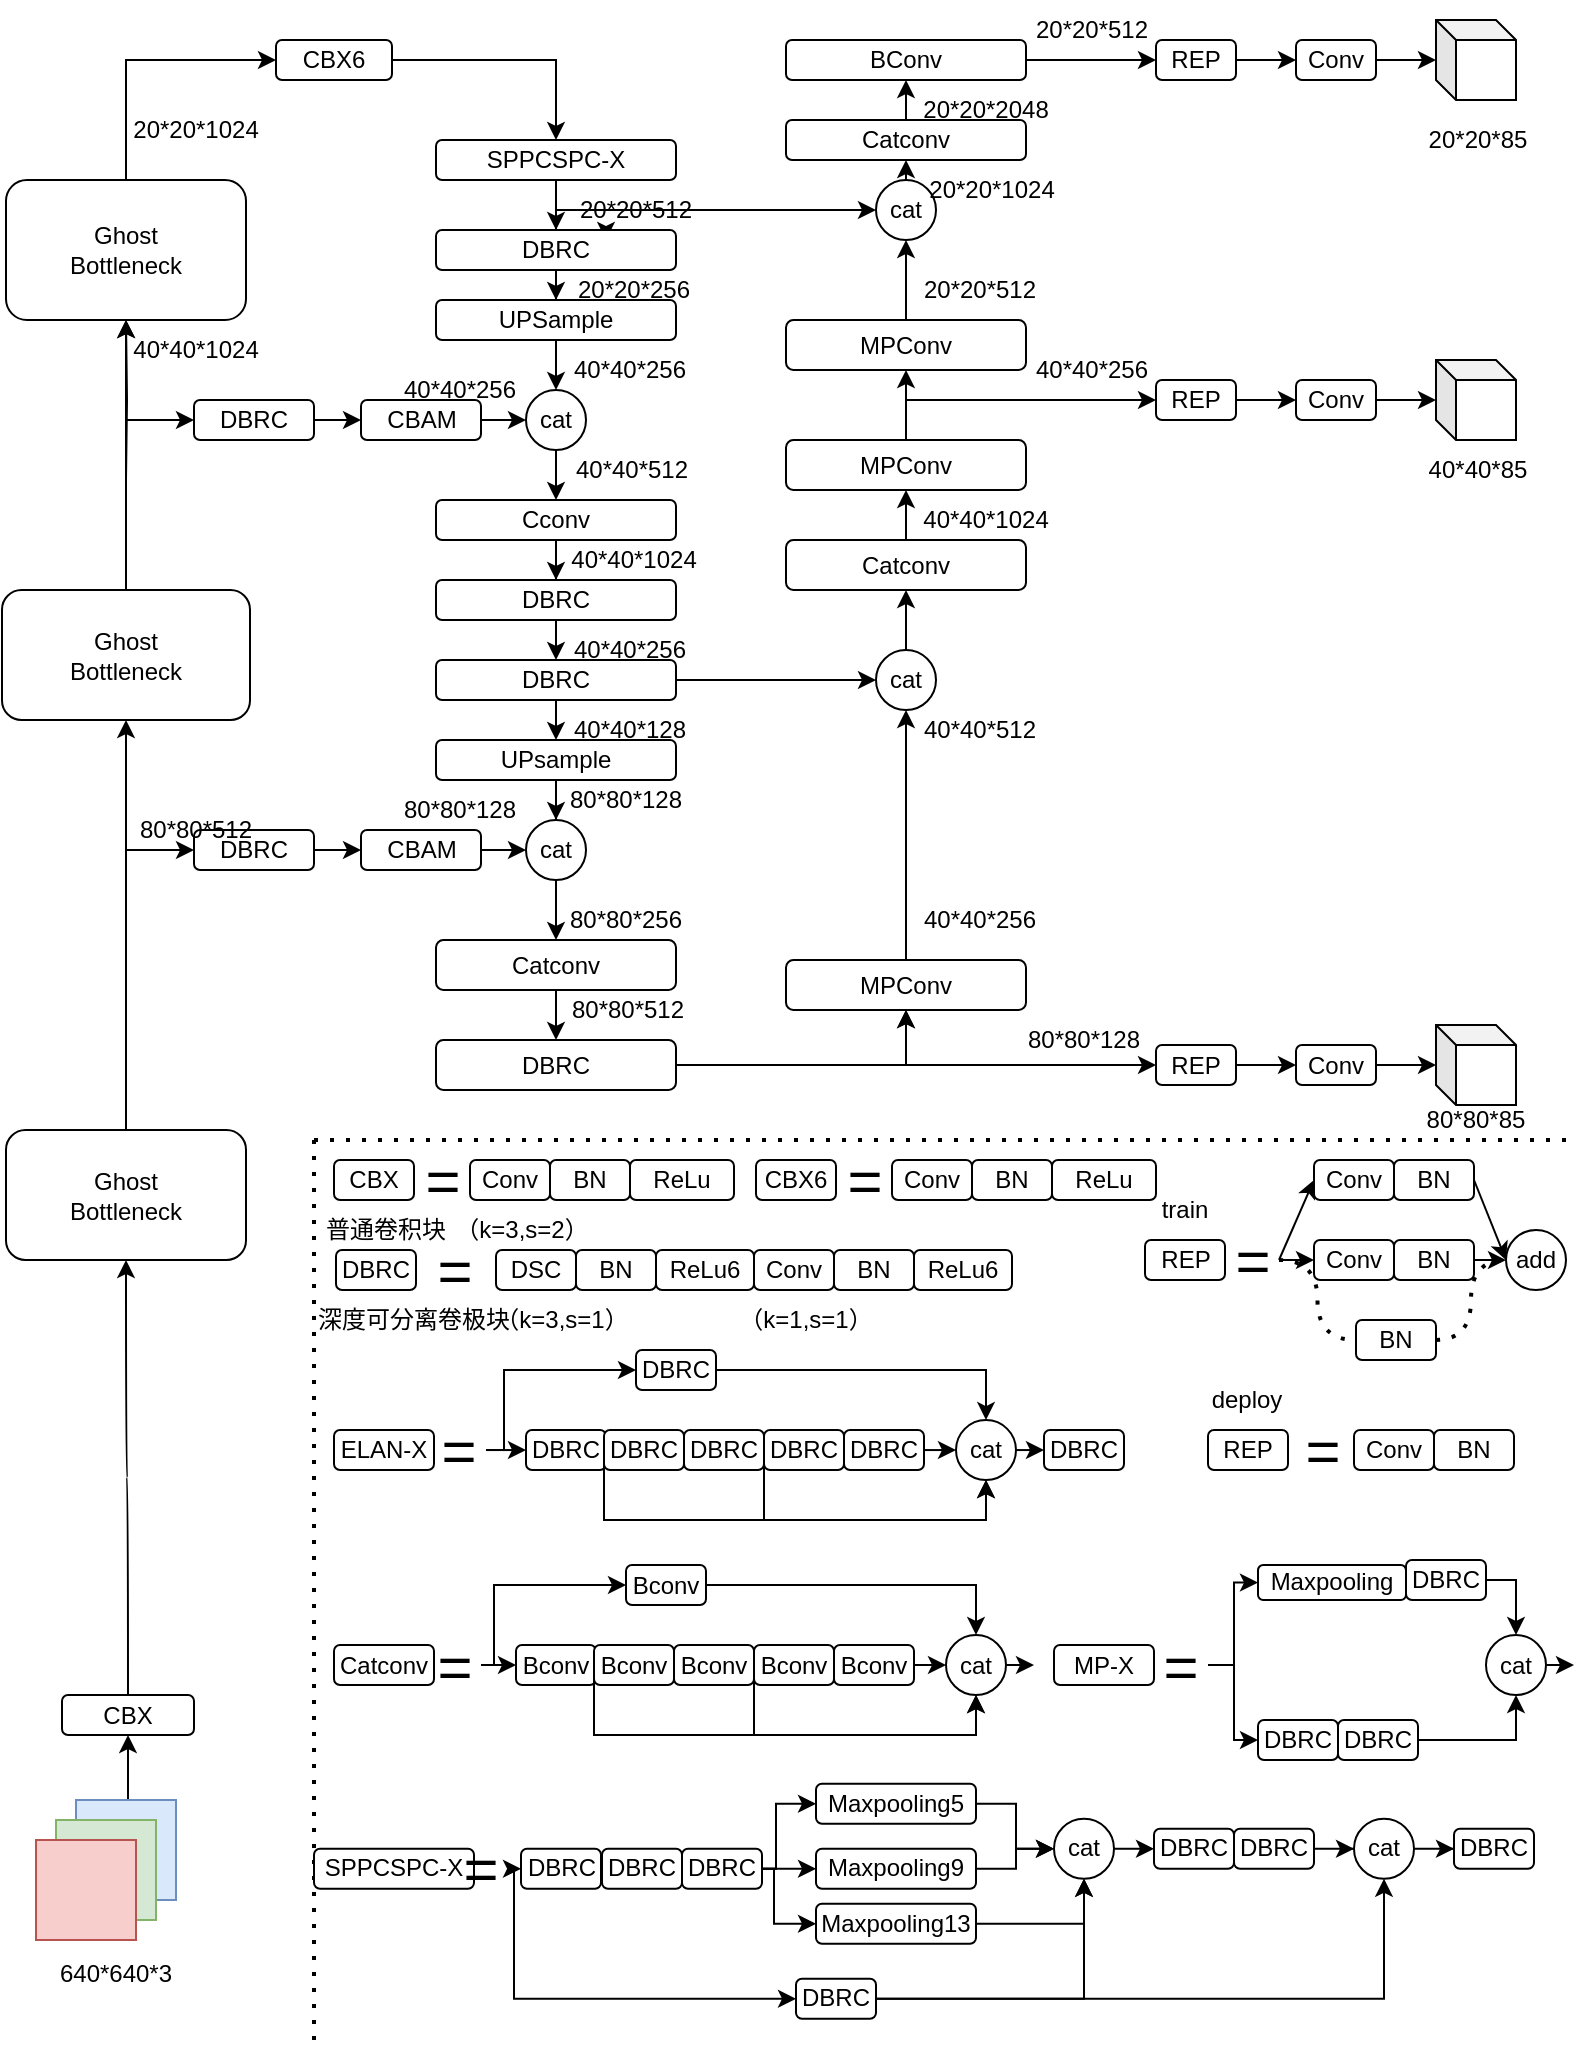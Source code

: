 <mxfile version="20.8.20" type="github">
  <diagram id="i7gGXflLBzXJQ1Onad0F" name="第 1 页">
    <mxGraphModel dx="830" dy="741" grid="1" gridSize="10" guides="1" tooltips="1" connect="1" arrows="1" fold="1" page="1" pageScale="1" pageWidth="827" pageHeight="1169" math="0" shadow="0">
      <root>
        <mxCell id="0" />
        <mxCell id="1" parent="0" />
        <mxCell id="ZpE_0dQszhmX_w_1Brj1-38" style="edgeStyle=orthogonalEdgeStyle;rounded=0;orthogonalLoop=1;jettySize=auto;html=1;exitX=0.5;exitY=0;exitDx=0;exitDy=0;entryX=0.5;entryY=1;entryDx=0;entryDy=0;" parent="1" source="6hGsSX0xc1QD5v10wT_n-3" target="ZpE_0dQszhmX_w_1Brj1-36" edge="1">
          <mxGeometry relative="1" as="geometry" />
        </mxCell>
        <mxCell id="6hGsSX0xc1QD5v10wT_n-3" value="" style="whiteSpace=wrap;html=1;aspect=fixed;fillColor=#dae8fc;strokeColor=#6c8ebf;" parent="1" vertex="1">
          <mxGeometry x="71" y="1040" width="50" height="50" as="geometry" />
        </mxCell>
        <mxCell id="6hGsSX0xc1QD5v10wT_n-2" value="" style="whiteSpace=wrap;html=1;aspect=fixed;fillColor=#d5e8d4;strokeColor=#82b366;" parent="1" vertex="1">
          <mxGeometry x="61" y="1050" width="50" height="50" as="geometry" />
        </mxCell>
        <mxCell id="6hGsSX0xc1QD5v10wT_n-1" value="" style="whiteSpace=wrap;html=1;aspect=fixed;fillColor=#f8cecc;strokeColor=#b85450;" parent="1" vertex="1">
          <mxGeometry x="51" y="1060" width="50" height="50" as="geometry" />
        </mxCell>
        <mxCell id="96Z2TRk2g2hctk14bLeR-339" style="edgeStyle=orthogonalEdgeStyle;curved=1;rounded=0;orthogonalLoop=1;jettySize=auto;html=1;exitX=0.5;exitY=0;exitDx=0;exitDy=0;entryX=0.5;entryY=1;entryDx=0;entryDy=0;fontSize=12;" parent="1" source="ZpE_0dQszhmX_w_1Brj1-36" target="96Z2TRk2g2hctk14bLeR-19" edge="1">
          <mxGeometry relative="1" as="geometry">
            <mxPoint x="96" y="650" as="targetPoint" />
            <mxPoint x="96" y="780" as="sourcePoint" />
          </mxGeometry>
        </mxCell>
        <mxCell id="96Z2TRk2g2hctk14bLeR-45" style="edgeStyle=orthogonalEdgeStyle;rounded=0;orthogonalLoop=1;jettySize=auto;html=1;exitX=0.5;exitY=0;exitDx=0;exitDy=0;entryX=0;entryY=0.5;entryDx=0;entryDy=0;" parent="1" source="96Z2TRk2g2hctk14bLeR-19" target="96Z2TRk2g2hctk14bLeR-43" edge="1">
          <mxGeometry relative="1" as="geometry" />
        </mxCell>
        <mxCell id="96Z2TRk2g2hctk14bLeR-284" value="" style="edgeStyle=orthogonalEdgeStyle;rounded=0;orthogonalLoop=1;jettySize=auto;html=1;fontSize=30;" parent="1" source="96Z2TRk2g2hctk14bLeR-19" target="96Z2TRk2g2hctk14bLeR-281" edge="1">
          <mxGeometry relative="1" as="geometry" />
        </mxCell>
        <mxCell id="96Z2TRk2g2hctk14bLeR-19" value="Ghost&lt;br&gt;Bottleneck" style="rounded=1;whiteSpace=wrap;html=1;" parent="1" vertex="1">
          <mxGeometry x="36" y="705" width="120" height="65" as="geometry" />
        </mxCell>
        <mxCell id="96Z2TRk2g2hctk14bLeR-41" style="edgeStyle=orthogonalEdgeStyle;rounded=0;orthogonalLoop=1;jettySize=auto;html=1;exitX=0.5;exitY=0;exitDx=0;exitDy=0;entryX=0.5;entryY=1;entryDx=0;entryDy=0;" parent="1" target="96Z2TRk2g2hctk14bLeR-25" edge="1">
          <mxGeometry relative="1" as="geometry">
            <mxPoint x="96" y="380" as="sourcePoint" />
            <mxPoint x="96" y="310" as="targetPoint" />
          </mxGeometry>
        </mxCell>
        <mxCell id="yiQyjP8bZqJZ7vJzNGYD-8" style="edgeStyle=orthogonalEdgeStyle;rounded=0;orthogonalLoop=1;jettySize=auto;html=1;exitX=0.5;exitY=0;exitDx=0;exitDy=0;entryX=0;entryY=0.5;entryDx=0;entryDy=0;" edge="1" parent="1" source="96Z2TRk2g2hctk14bLeR-25" target="yiQyjP8bZqJZ7vJzNGYD-7">
          <mxGeometry relative="1" as="geometry" />
        </mxCell>
        <mxCell id="96Z2TRk2g2hctk14bLeR-25" value="Ghost&lt;br&gt;Bottleneck" style="rounded=1;whiteSpace=wrap;html=1;" parent="1" vertex="1">
          <mxGeometry x="36" y="230" width="120" height="70" as="geometry" />
        </mxCell>
        <mxCell id="96Z2TRk2g2hctk14bLeR-31" style="edgeStyle=orthogonalEdgeStyle;rounded=0;orthogonalLoop=1;jettySize=auto;html=1;exitX=0.5;exitY=1;exitDx=0;exitDy=0;" parent="1" source="96Z2TRk2g2hctk14bLeR-28" target="96Z2TRk2g2hctk14bLeR-30" edge="1">
          <mxGeometry relative="1" as="geometry" />
        </mxCell>
        <mxCell id="96Z2TRk2g2hctk14bLeR-73" style="edgeStyle=orthogonalEdgeStyle;rounded=0;orthogonalLoop=1;jettySize=auto;html=1;exitX=0.5;exitY=1;exitDx=0;exitDy=0;entryX=0;entryY=0.5;entryDx=0;entryDy=0;startArrow=none;" parent="1" source="96Z2TRk2g2hctk14bLeR-349" target="96Z2TRk2g2hctk14bLeR-71" edge="1">
          <mxGeometry relative="1" as="geometry">
            <Array as="points">
              <mxPoint x="311" y="245" />
            </Array>
          </mxGeometry>
        </mxCell>
        <mxCell id="96Z2TRk2g2hctk14bLeR-28" value="SPPCSPC-X" style="rounded=1;whiteSpace=wrap;html=1;" parent="1" vertex="1">
          <mxGeometry x="251" y="210" width="120" height="20" as="geometry" />
        </mxCell>
        <mxCell id="96Z2TRk2g2hctk14bLeR-33" style="edgeStyle=orthogonalEdgeStyle;rounded=0;orthogonalLoop=1;jettySize=auto;html=1;exitX=0.5;exitY=1;exitDx=0;exitDy=0;" parent="1" source="96Z2TRk2g2hctk14bLeR-30" target="96Z2TRk2g2hctk14bLeR-32" edge="1">
          <mxGeometry relative="1" as="geometry" />
        </mxCell>
        <mxCell id="96Z2TRk2g2hctk14bLeR-359" style="edgeStyle=orthogonalEdgeStyle;curved=1;rounded=0;orthogonalLoop=1;jettySize=auto;html=1;exitX=0.75;exitY=0;exitDx=0;exitDy=0;entryX=0.25;entryY=1;entryDx=0;entryDy=0;fontSize=12;" parent="1" source="96Z2TRk2g2hctk14bLeR-30" target="96Z2TRk2g2hctk14bLeR-349" edge="1">
          <mxGeometry relative="1" as="geometry" />
        </mxCell>
        <mxCell id="96Z2TRk2g2hctk14bLeR-30" value="DBRC" style="rounded=1;whiteSpace=wrap;html=1;" parent="1" vertex="1">
          <mxGeometry x="251" y="255" width="120" height="20" as="geometry" />
        </mxCell>
        <mxCell id="96Z2TRk2g2hctk14bLeR-38" value="" style="edgeStyle=orthogonalEdgeStyle;rounded=0;orthogonalLoop=1;jettySize=auto;html=1;" parent="1" source="96Z2TRk2g2hctk14bLeR-32" target="96Z2TRk2g2hctk14bLeR-37" edge="1">
          <mxGeometry relative="1" as="geometry" />
        </mxCell>
        <mxCell id="96Z2TRk2g2hctk14bLeR-32" value="UPSample" style="rounded=1;whiteSpace=wrap;html=1;" parent="1" vertex="1">
          <mxGeometry x="251" y="290" width="120" height="20" as="geometry" />
        </mxCell>
        <mxCell id="96Z2TRk2g2hctk14bLeR-50" value="" style="edgeStyle=orthogonalEdgeStyle;rounded=0;orthogonalLoop=1;jettySize=auto;html=1;" parent="1" source="96Z2TRk2g2hctk14bLeR-37" target="96Z2TRk2g2hctk14bLeR-49" edge="1">
          <mxGeometry relative="1" as="geometry" />
        </mxCell>
        <mxCell id="96Z2TRk2g2hctk14bLeR-37" value="cat" style="ellipse;whiteSpace=wrap;html=1;rounded=1;" parent="1" vertex="1">
          <mxGeometry x="296" y="335" width="30" height="30" as="geometry" />
        </mxCell>
        <mxCell id="ZpE_0dQszhmX_w_1Brj1-11" style="edgeStyle=orthogonalEdgeStyle;rounded=0;orthogonalLoop=1;jettySize=auto;html=1;exitX=1;exitY=0.5;exitDx=0;exitDy=0;entryX=0;entryY=0.5;entryDx=0;entryDy=0;" parent="1" source="96Z2TRk2g2hctk14bLeR-40" target="ZpE_0dQszhmX_w_1Brj1-10" edge="1">
          <mxGeometry relative="1" as="geometry" />
        </mxCell>
        <mxCell id="96Z2TRk2g2hctk14bLeR-40" value="DBRC" style="rounded=1;whiteSpace=wrap;html=1;" parent="1" vertex="1">
          <mxGeometry x="130" y="340" width="60" height="20" as="geometry" />
        </mxCell>
        <mxCell id="ZpE_0dQszhmX_w_1Brj1-15" style="edgeStyle=orthogonalEdgeStyle;rounded=0;orthogonalLoop=1;jettySize=auto;html=1;exitX=1;exitY=0.5;exitDx=0;exitDy=0;entryX=0;entryY=0.5;entryDx=0;entryDy=0;" parent="1" source="96Z2TRk2g2hctk14bLeR-43" target="ZpE_0dQszhmX_w_1Brj1-14" edge="1">
          <mxGeometry relative="1" as="geometry" />
        </mxCell>
        <mxCell id="96Z2TRk2g2hctk14bLeR-43" value="DBRC" style="rounded=1;whiteSpace=wrap;html=1;" parent="1" vertex="1">
          <mxGeometry x="130" y="555" width="60" height="20" as="geometry" />
        </mxCell>
        <mxCell id="96Z2TRk2g2hctk14bLeR-67" value="" style="edgeStyle=orthogonalEdgeStyle;rounded=0;orthogonalLoop=1;jettySize=auto;html=1;" parent="1" source="96Z2TRk2g2hctk14bLeR-48" target="96Z2TRk2g2hctk14bLeR-66" edge="1">
          <mxGeometry relative="1" as="geometry" />
        </mxCell>
        <mxCell id="96Z2TRk2g2hctk14bLeR-48" value="cat" style="ellipse;whiteSpace=wrap;html=1;rounded=1;" parent="1" vertex="1">
          <mxGeometry x="296" y="550" width="30" height="30" as="geometry" />
        </mxCell>
        <mxCell id="96Z2TRk2g2hctk14bLeR-53" value="" style="edgeStyle=orthogonalEdgeStyle;rounded=0;orthogonalLoop=1;jettySize=auto;html=1;entryX=0.5;entryY=0;entryDx=0;entryDy=0;" parent="1" source="96Z2TRk2g2hctk14bLeR-49" target="96Z2TRk2g2hctk14bLeR-55" edge="1">
          <mxGeometry relative="1" as="geometry">
            <mxPoint x="311" y="430" as="targetPoint" />
          </mxGeometry>
        </mxCell>
        <mxCell id="96Z2TRk2g2hctk14bLeR-49" value="Cconv" style="rounded=1;whiteSpace=wrap;html=1;" parent="1" vertex="1">
          <mxGeometry x="251" y="390" width="120" height="20" as="geometry" />
        </mxCell>
        <mxCell id="96Z2TRk2g2hctk14bLeR-61" style="edgeStyle=orthogonalEdgeStyle;rounded=0;orthogonalLoop=1;jettySize=auto;html=1;exitX=0.5;exitY=1;exitDx=0;exitDy=0;entryX=0.5;entryY=0;entryDx=0;entryDy=0;" parent="1" source="96Z2TRk2g2hctk14bLeR-54" target="96Z2TRk2g2hctk14bLeR-60" edge="1">
          <mxGeometry relative="1" as="geometry" />
        </mxCell>
        <mxCell id="96Z2TRk2g2hctk14bLeR-91" value="" style="edgeStyle=orthogonalEdgeStyle;rounded=0;orthogonalLoop=1;jettySize=auto;html=1;" parent="1" source="96Z2TRk2g2hctk14bLeR-54" target="96Z2TRk2g2hctk14bLeR-89" edge="1">
          <mxGeometry relative="1" as="geometry" />
        </mxCell>
        <mxCell id="96Z2TRk2g2hctk14bLeR-54" value="DBRC" style="rounded=1;whiteSpace=wrap;html=1;" parent="1" vertex="1">
          <mxGeometry x="251" y="470" width="120" height="20" as="geometry" />
        </mxCell>
        <mxCell id="96Z2TRk2g2hctk14bLeR-56" style="edgeStyle=orthogonalEdgeStyle;rounded=0;orthogonalLoop=1;jettySize=auto;html=1;exitX=0.5;exitY=1;exitDx=0;exitDy=0;entryX=0.5;entryY=0;entryDx=0;entryDy=0;" parent="1" source="96Z2TRk2g2hctk14bLeR-55" target="96Z2TRk2g2hctk14bLeR-54" edge="1">
          <mxGeometry relative="1" as="geometry" />
        </mxCell>
        <mxCell id="96Z2TRk2g2hctk14bLeR-55" value="DBRC" style="rounded=1;whiteSpace=wrap;html=1;" parent="1" vertex="1">
          <mxGeometry x="251" y="430" width="120" height="20" as="geometry" />
        </mxCell>
        <mxCell id="96Z2TRk2g2hctk14bLeR-64" value="" style="edgeStyle=orthogonalEdgeStyle;rounded=0;orthogonalLoop=1;jettySize=auto;html=1;" parent="1" source="96Z2TRk2g2hctk14bLeR-60" target="96Z2TRk2g2hctk14bLeR-48" edge="1">
          <mxGeometry relative="1" as="geometry" />
        </mxCell>
        <mxCell id="96Z2TRk2g2hctk14bLeR-60" value="UPsample" style="rounded=1;whiteSpace=wrap;html=1;" parent="1" vertex="1">
          <mxGeometry x="251" y="510" width="120" height="20" as="geometry" />
        </mxCell>
        <mxCell id="96Z2TRk2g2hctk14bLeR-69" value="" style="edgeStyle=orthogonalEdgeStyle;rounded=0;orthogonalLoop=1;jettySize=auto;html=1;" parent="1" source="96Z2TRk2g2hctk14bLeR-66" target="96Z2TRk2g2hctk14bLeR-68" edge="1">
          <mxGeometry relative="1" as="geometry" />
        </mxCell>
        <mxCell id="96Z2TRk2g2hctk14bLeR-66" value="Catconv" style="whiteSpace=wrap;html=1;rounded=1;" parent="1" vertex="1">
          <mxGeometry x="251" y="610" width="120" height="25" as="geometry" />
        </mxCell>
        <mxCell id="96Z2TRk2g2hctk14bLeR-93" style="edgeStyle=orthogonalEdgeStyle;rounded=0;orthogonalLoop=1;jettySize=auto;html=1;exitX=1;exitY=0.5;exitDx=0;exitDy=0;entryX=0.5;entryY=1;entryDx=0;entryDy=0;" parent="1" source="96Z2TRk2g2hctk14bLeR-68" target="96Z2TRk2g2hctk14bLeR-83" edge="1">
          <mxGeometry relative="1" as="geometry" />
        </mxCell>
        <mxCell id="96Z2TRk2g2hctk14bLeR-102" value="" style="edgeStyle=orthogonalEdgeStyle;rounded=0;orthogonalLoop=1;jettySize=auto;html=1;" parent="1" source="96Z2TRk2g2hctk14bLeR-68" target="96Z2TRk2g2hctk14bLeR-83" edge="1">
          <mxGeometry relative="1" as="geometry" />
        </mxCell>
        <mxCell id="96Z2TRk2g2hctk14bLeR-105" style="edgeStyle=orthogonalEdgeStyle;rounded=0;orthogonalLoop=1;jettySize=auto;html=1;exitX=1;exitY=0.5;exitDx=0;exitDy=0;entryX=0;entryY=0.5;entryDx=0;entryDy=0;" parent="1" source="96Z2TRk2g2hctk14bLeR-68" target="96Z2TRk2g2hctk14bLeR-101" edge="1">
          <mxGeometry relative="1" as="geometry" />
        </mxCell>
        <mxCell id="96Z2TRk2g2hctk14bLeR-68" value="DBRC" style="whiteSpace=wrap;html=1;rounded=1;" parent="1" vertex="1">
          <mxGeometry x="251" y="660" width="120" height="25" as="geometry" />
        </mxCell>
        <mxCell id="96Z2TRk2g2hctk14bLeR-96" style="edgeStyle=orthogonalEdgeStyle;rounded=0;orthogonalLoop=1;jettySize=auto;html=1;exitX=0.5;exitY=0;exitDx=0;exitDy=0;entryX=0.5;entryY=1;entryDx=0;entryDy=0;" parent="1" source="96Z2TRk2g2hctk14bLeR-71" target="96Z2TRk2g2hctk14bLeR-94" edge="1">
          <mxGeometry relative="1" as="geometry" />
        </mxCell>
        <mxCell id="96Z2TRk2g2hctk14bLeR-71" value="cat" style="ellipse;whiteSpace=wrap;html=1;rounded=1;" parent="1" vertex="1">
          <mxGeometry x="471" y="230" width="30" height="30" as="geometry" />
        </mxCell>
        <mxCell id="96Z2TRk2g2hctk14bLeR-78" value="" style="edgeStyle=orthogonalEdgeStyle;rounded=0;orthogonalLoop=1;jettySize=auto;html=1;" parent="1" source="96Z2TRk2g2hctk14bLeR-76" target="96Z2TRk2g2hctk14bLeR-71" edge="1">
          <mxGeometry relative="1" as="geometry" />
        </mxCell>
        <mxCell id="96Z2TRk2g2hctk14bLeR-76" value="MPConv" style="whiteSpace=wrap;html=1;rounded=1;" parent="1" vertex="1">
          <mxGeometry x="426" y="300" width="120" height="25" as="geometry" />
        </mxCell>
        <mxCell id="96Z2TRk2g2hctk14bLeR-84" value="" style="edgeStyle=orthogonalEdgeStyle;rounded=0;orthogonalLoop=1;jettySize=auto;html=1;" parent="1" source="96Z2TRk2g2hctk14bLeR-81" target="96Z2TRk2g2hctk14bLeR-76" edge="1">
          <mxGeometry relative="1" as="geometry" />
        </mxCell>
        <mxCell id="96Z2TRk2g2hctk14bLeR-106" style="edgeStyle=orthogonalEdgeStyle;rounded=0;orthogonalLoop=1;jettySize=auto;html=1;exitX=0.5;exitY=0;exitDx=0;exitDy=0;entryX=0;entryY=0.5;entryDx=0;entryDy=0;" parent="1" source="96Z2TRk2g2hctk14bLeR-81" target="96Z2TRk2g2hctk14bLeR-100" edge="1">
          <mxGeometry relative="1" as="geometry" />
        </mxCell>
        <mxCell id="96Z2TRk2g2hctk14bLeR-81" value="MPConv" style="whiteSpace=wrap;html=1;rounded=1;" parent="1" vertex="1">
          <mxGeometry x="426" y="360" width="120" height="25" as="geometry" />
        </mxCell>
        <mxCell id="96Z2TRk2g2hctk14bLeR-88" value="" style="edgeStyle=orthogonalEdgeStyle;rounded=0;orthogonalLoop=1;jettySize=auto;html=1;" parent="1" source="96Z2TRk2g2hctk14bLeR-82" target="96Z2TRk2g2hctk14bLeR-81" edge="1">
          <mxGeometry relative="1" as="geometry" />
        </mxCell>
        <mxCell id="96Z2TRk2g2hctk14bLeR-82" value="Catconv" style="whiteSpace=wrap;html=1;rounded=1;" parent="1" vertex="1">
          <mxGeometry x="426" y="410" width="120" height="25" as="geometry" />
        </mxCell>
        <mxCell id="96Z2TRk2g2hctk14bLeR-92" style="edgeStyle=orthogonalEdgeStyle;rounded=0;orthogonalLoop=1;jettySize=auto;html=1;exitX=0.5;exitY=0;exitDx=0;exitDy=0;entryX=0.5;entryY=1;entryDx=0;entryDy=0;" parent="1" source="96Z2TRk2g2hctk14bLeR-83" target="96Z2TRk2g2hctk14bLeR-89" edge="1">
          <mxGeometry relative="1" as="geometry" />
        </mxCell>
        <mxCell id="96Z2TRk2g2hctk14bLeR-83" value="MPConv" style="whiteSpace=wrap;html=1;rounded=1;" parent="1" vertex="1">
          <mxGeometry x="426" y="620" width="120" height="25" as="geometry" />
        </mxCell>
        <mxCell id="96Z2TRk2g2hctk14bLeR-90" value="" style="edgeStyle=orthogonalEdgeStyle;rounded=0;orthogonalLoop=1;jettySize=auto;html=1;" parent="1" source="96Z2TRk2g2hctk14bLeR-89" target="96Z2TRk2g2hctk14bLeR-82" edge="1">
          <mxGeometry relative="1" as="geometry" />
        </mxCell>
        <mxCell id="96Z2TRk2g2hctk14bLeR-89" value="cat" style="ellipse;whiteSpace=wrap;html=1;rounded=1;" parent="1" vertex="1">
          <mxGeometry x="471" y="465" width="30" height="30" as="geometry" />
        </mxCell>
        <mxCell id="96Z2TRk2g2hctk14bLeR-97" style="edgeStyle=orthogonalEdgeStyle;rounded=0;orthogonalLoop=1;jettySize=auto;html=1;exitX=0.5;exitY=0;exitDx=0;exitDy=0;entryX=0.5;entryY=1;entryDx=0;entryDy=0;" parent="1" source="96Z2TRk2g2hctk14bLeR-94" target="96Z2TRk2g2hctk14bLeR-95" edge="1">
          <mxGeometry relative="1" as="geometry" />
        </mxCell>
        <mxCell id="96Z2TRk2g2hctk14bLeR-94" value="Catconv" style="rounded=1;whiteSpace=wrap;html=1;" parent="1" vertex="1">
          <mxGeometry x="426" y="200" width="120" height="20" as="geometry" />
        </mxCell>
        <mxCell id="96Z2TRk2g2hctk14bLeR-99" style="edgeStyle=orthogonalEdgeStyle;rounded=0;orthogonalLoop=1;jettySize=auto;html=1;exitX=1;exitY=0.5;exitDx=0;exitDy=0;entryX=0;entryY=0.5;entryDx=0;entryDy=0;" parent="1" source="96Z2TRk2g2hctk14bLeR-95" target="96Z2TRk2g2hctk14bLeR-98" edge="1">
          <mxGeometry relative="1" as="geometry" />
        </mxCell>
        <mxCell id="96Z2TRk2g2hctk14bLeR-95" value="BConv" style="rounded=1;whiteSpace=wrap;html=1;" parent="1" vertex="1">
          <mxGeometry x="426" y="160" width="120" height="20" as="geometry" />
        </mxCell>
        <mxCell id="96Z2TRk2g2hctk14bLeR-108" value="" style="edgeStyle=orthogonalEdgeStyle;rounded=0;orthogonalLoop=1;jettySize=auto;html=1;" parent="1" source="96Z2TRk2g2hctk14bLeR-98" target="96Z2TRk2g2hctk14bLeR-107" edge="1">
          <mxGeometry relative="1" as="geometry" />
        </mxCell>
        <mxCell id="96Z2TRk2g2hctk14bLeR-98" value="REP" style="rounded=1;whiteSpace=wrap;html=1;" parent="1" vertex="1">
          <mxGeometry x="611" y="160" width="40" height="20" as="geometry" />
        </mxCell>
        <mxCell id="96Z2TRk2g2hctk14bLeR-110" value="" style="edgeStyle=orthogonalEdgeStyle;rounded=0;orthogonalLoop=1;jettySize=auto;html=1;" parent="1" source="96Z2TRk2g2hctk14bLeR-100" target="96Z2TRk2g2hctk14bLeR-109" edge="1">
          <mxGeometry relative="1" as="geometry" />
        </mxCell>
        <mxCell id="96Z2TRk2g2hctk14bLeR-100" value="REP" style="rounded=1;whiteSpace=wrap;html=1;" parent="1" vertex="1">
          <mxGeometry x="611" y="330" width="40" height="20" as="geometry" />
        </mxCell>
        <mxCell id="96Z2TRk2g2hctk14bLeR-113" value="" style="edgeStyle=orthogonalEdgeStyle;rounded=0;orthogonalLoop=1;jettySize=auto;html=1;" parent="1" source="96Z2TRk2g2hctk14bLeR-101" target="96Z2TRk2g2hctk14bLeR-111" edge="1">
          <mxGeometry relative="1" as="geometry" />
        </mxCell>
        <mxCell id="96Z2TRk2g2hctk14bLeR-101" value="REP" style="rounded=1;whiteSpace=wrap;html=1;" parent="1" vertex="1">
          <mxGeometry x="611" y="662.5" width="40" height="20" as="geometry" />
        </mxCell>
        <mxCell id="96Z2TRk2g2hctk14bLeR-141" value="" style="edgeStyle=orthogonalEdgeStyle;rounded=0;orthogonalLoop=1;jettySize=auto;html=1;" parent="1" source="96Z2TRk2g2hctk14bLeR-107" target="96Z2TRk2g2hctk14bLeR-117" edge="1">
          <mxGeometry relative="1" as="geometry" />
        </mxCell>
        <mxCell id="96Z2TRk2g2hctk14bLeR-107" value="Conv" style="rounded=1;whiteSpace=wrap;html=1;" parent="1" vertex="1">
          <mxGeometry x="681" y="160" width="40" height="20" as="geometry" />
        </mxCell>
        <mxCell id="96Z2TRk2g2hctk14bLeR-119" value="" style="edgeStyle=orthogonalEdgeStyle;rounded=0;orthogonalLoop=1;jettySize=auto;html=1;" parent="1" source="96Z2TRk2g2hctk14bLeR-109" target="96Z2TRk2g2hctk14bLeR-118" edge="1">
          <mxGeometry relative="1" as="geometry" />
        </mxCell>
        <mxCell id="96Z2TRk2g2hctk14bLeR-109" value="Conv" style="rounded=1;whiteSpace=wrap;html=1;" parent="1" vertex="1">
          <mxGeometry x="681" y="330" width="40" height="20" as="geometry" />
        </mxCell>
        <mxCell id="96Z2TRk2g2hctk14bLeR-121" value="" style="edgeStyle=orthogonalEdgeStyle;rounded=0;orthogonalLoop=1;jettySize=auto;html=1;" parent="1" source="96Z2TRk2g2hctk14bLeR-111" target="96Z2TRk2g2hctk14bLeR-120" edge="1">
          <mxGeometry relative="1" as="geometry" />
        </mxCell>
        <mxCell id="96Z2TRk2g2hctk14bLeR-111" value="Conv" style="rounded=1;whiteSpace=wrap;html=1;" parent="1" vertex="1">
          <mxGeometry x="681" y="662.5" width="40" height="20" as="geometry" />
        </mxCell>
        <mxCell id="96Z2TRk2g2hctk14bLeR-117" value="" style="shape=cube;whiteSpace=wrap;html=1;boundedLbl=1;backgroundOutline=1;darkOpacity=0.05;darkOpacity2=0.1;size=10;fontStyle=1" parent="1" vertex="1">
          <mxGeometry x="751" y="150" width="40" height="40" as="geometry" />
        </mxCell>
        <mxCell id="96Z2TRk2g2hctk14bLeR-118" value="" style="shape=cube;whiteSpace=wrap;html=1;boundedLbl=1;backgroundOutline=1;darkOpacity=0.05;darkOpacity2=0.1;size=10;" parent="1" vertex="1">
          <mxGeometry x="751" y="320" width="40" height="40" as="geometry" />
        </mxCell>
        <mxCell id="96Z2TRk2g2hctk14bLeR-120" value="" style="shape=cube;whiteSpace=wrap;html=1;boundedLbl=1;backgroundOutline=1;darkOpacity=0.05;darkOpacity2=0.1;size=10;" parent="1" vertex="1">
          <mxGeometry x="751" y="652.5" width="40" height="40" as="geometry" />
        </mxCell>
        <mxCell id="96Z2TRk2g2hctk14bLeR-129" value="" style="endArrow=none;dashed=1;html=1;dashPattern=1 3;strokeWidth=2;rounded=0;" parent="1" edge="1">
          <mxGeometry width="50" height="50" relative="1" as="geometry">
            <mxPoint x="190" y="1160" as="sourcePoint" />
            <mxPoint x="190" y="710" as="targetPoint" />
            <Array as="points" />
          </mxGeometry>
        </mxCell>
        <mxCell id="96Z2TRk2g2hctk14bLeR-130" value="" style="endArrow=none;dashed=1;html=1;dashPattern=1 3;strokeWidth=2;rounded=0;" parent="1" edge="1">
          <mxGeometry width="50" height="50" relative="1" as="geometry">
            <mxPoint x="190" y="710" as="sourcePoint" />
            <mxPoint x="820" y="710" as="targetPoint" />
          </mxGeometry>
        </mxCell>
        <mxCell id="96Z2TRk2g2hctk14bLeR-131" value="DBRC" style="rounded=1;whiteSpace=wrap;html=1;" parent="1" vertex="1">
          <mxGeometry x="201" y="765" width="40" height="20" as="geometry" />
        </mxCell>
        <mxCell id="96Z2TRk2g2hctk14bLeR-136" value="DSC" style="rounded=1;whiteSpace=wrap;html=1;" parent="1" vertex="1">
          <mxGeometry x="281" y="765" width="40" height="20" as="geometry" />
        </mxCell>
        <mxCell id="96Z2TRk2g2hctk14bLeR-137" value="BN" style="rounded=1;whiteSpace=wrap;html=1;" parent="1" vertex="1">
          <mxGeometry x="321" y="765" width="40" height="20" as="geometry" />
        </mxCell>
        <mxCell id="96Z2TRk2g2hctk14bLeR-138" value="ReLu6" style="rounded=1;whiteSpace=wrap;html=1;" parent="1" vertex="1">
          <mxGeometry x="361" y="765" width="49" height="20" as="geometry" />
        </mxCell>
        <mxCell id="96Z2TRk2g2hctk14bLeR-142" value="ELAN-X" style="rounded=1;whiteSpace=wrap;html=1;" parent="1" vertex="1">
          <mxGeometry x="200" y="855.03" width="50" height="20" as="geometry" />
        </mxCell>
        <mxCell id="96Z2TRk2g2hctk14bLeR-143" value="DBRC" style="rounded=1;whiteSpace=wrap;html=1;" parent="1" vertex="1">
          <mxGeometry x="296" y="855.03" width="40" height="20" as="geometry" />
        </mxCell>
        <mxCell id="96Z2TRk2g2hctk14bLeR-145" value="DBRC" style="rounded=1;whiteSpace=wrap;html=1;" parent="1" vertex="1">
          <mxGeometry x="555" y="855.03" width="40" height="20" as="geometry" />
        </mxCell>
        <mxCell id="96Z2TRk2g2hctk14bLeR-159" style="edgeStyle=orthogonalEdgeStyle;rounded=0;orthogonalLoop=1;jettySize=auto;html=1;exitX=1;exitY=0.5;exitDx=0;exitDy=0;entryX=0.5;entryY=0;entryDx=0;entryDy=0;" parent="1" source="96Z2TRk2g2hctk14bLeR-146" target="96Z2TRk2g2hctk14bLeR-156" edge="1">
          <mxGeometry relative="1" as="geometry" />
        </mxCell>
        <mxCell id="96Z2TRk2g2hctk14bLeR-146" value="DBRC" style="rounded=1;whiteSpace=wrap;html=1;" parent="1" vertex="1">
          <mxGeometry x="351" y="815.03" width="40" height="20" as="geometry" />
        </mxCell>
        <mxCell id="96Z2TRk2g2hctk14bLeR-157" style="edgeStyle=orthogonalEdgeStyle;rounded=0;orthogonalLoop=1;jettySize=auto;html=1;exitX=1;exitY=0.5;exitDx=0;exitDy=0;entryX=0;entryY=0.5;entryDx=0;entryDy=0;" parent="1" source="96Z2TRk2g2hctk14bLeR-147" target="96Z2TRk2g2hctk14bLeR-156" edge="1">
          <mxGeometry relative="1" as="geometry" />
        </mxCell>
        <mxCell id="96Z2TRk2g2hctk14bLeR-147" value="DBRC" style="rounded=1;whiteSpace=wrap;html=1;" parent="1" vertex="1">
          <mxGeometry x="455" y="855.03" width="40" height="20" as="geometry" />
        </mxCell>
        <mxCell id="96Z2TRk2g2hctk14bLeR-162" style="edgeStyle=orthogonalEdgeStyle;rounded=0;orthogonalLoop=1;jettySize=auto;html=1;exitX=0;exitY=0.5;exitDx=0;exitDy=0;entryX=0.5;entryY=1;entryDx=0;entryDy=0;" parent="1" source="96Z2TRk2g2hctk14bLeR-148" target="96Z2TRk2g2hctk14bLeR-156" edge="1">
          <mxGeometry relative="1" as="geometry">
            <mxPoint x="415" y="895.03" as="targetPoint" />
            <Array as="points">
              <mxPoint x="415" y="900.03" />
              <mxPoint x="526" y="900.03" />
            </Array>
          </mxGeometry>
        </mxCell>
        <mxCell id="96Z2TRk2g2hctk14bLeR-148" value="DBRC" style="rounded=1;whiteSpace=wrap;html=1;" parent="1" vertex="1">
          <mxGeometry x="415" y="855.03" width="40" height="20" as="geometry" />
        </mxCell>
        <mxCell id="96Z2TRk2g2hctk14bLeR-149" value="DBRC" style="rounded=1;whiteSpace=wrap;html=1;" parent="1" vertex="1">
          <mxGeometry x="375" y="855.03" width="40" height="20" as="geometry" />
        </mxCell>
        <mxCell id="96Z2TRk2g2hctk14bLeR-160" style="edgeStyle=orthogonalEdgeStyle;rounded=0;orthogonalLoop=1;jettySize=auto;html=1;exitX=0;exitY=0.5;exitDx=0;exitDy=0;entryX=0.5;entryY=1;entryDx=0;entryDy=0;" parent="1" source="96Z2TRk2g2hctk14bLeR-150" target="96Z2TRk2g2hctk14bLeR-156" edge="1">
          <mxGeometry relative="1" as="geometry">
            <Array as="points">
              <mxPoint x="335" y="900.03" />
              <mxPoint x="526" y="900.03" />
            </Array>
          </mxGeometry>
        </mxCell>
        <mxCell id="96Z2TRk2g2hctk14bLeR-150" value="DBRC" style="rounded=1;whiteSpace=wrap;html=1;" parent="1" vertex="1">
          <mxGeometry x="335" y="855.03" width="40" height="20" as="geometry" />
        </mxCell>
        <mxCell id="96Z2TRk2g2hctk14bLeR-158" style="edgeStyle=orthogonalEdgeStyle;rounded=0;orthogonalLoop=1;jettySize=auto;html=1;exitX=1;exitY=0.5;exitDx=0;exitDy=0;entryX=0;entryY=0.5;entryDx=0;entryDy=0;" parent="1" source="96Z2TRk2g2hctk14bLeR-156" target="96Z2TRk2g2hctk14bLeR-145" edge="1">
          <mxGeometry relative="1" as="geometry" />
        </mxCell>
        <mxCell id="96Z2TRk2g2hctk14bLeR-156" value="cat" style="ellipse;whiteSpace=wrap;html=1;rounded=1;" parent="1" vertex="1">
          <mxGeometry x="511" y="850.03" width="30" height="30" as="geometry" />
        </mxCell>
        <mxCell id="96Z2TRk2g2hctk14bLeR-181" value="Catconv" style="rounded=1;whiteSpace=wrap;html=1;" parent="1" vertex="1">
          <mxGeometry x="200" y="962.5" width="50" height="20" as="geometry" />
        </mxCell>
        <mxCell id="96Z2TRk2g2hctk14bLeR-182" value="Bconv" style="rounded=1;whiteSpace=wrap;html=1;" parent="1" vertex="1">
          <mxGeometry x="291" y="962.5" width="40" height="20" as="geometry" />
        </mxCell>
        <mxCell id="96Z2TRk2g2hctk14bLeR-184" style="edgeStyle=orthogonalEdgeStyle;rounded=0;orthogonalLoop=1;jettySize=auto;html=1;exitX=1;exitY=0.5;exitDx=0;exitDy=0;entryX=0.5;entryY=0;entryDx=0;entryDy=0;" parent="1" source="96Z2TRk2g2hctk14bLeR-185" target="96Z2TRk2g2hctk14bLeR-194" edge="1">
          <mxGeometry relative="1" as="geometry" />
        </mxCell>
        <mxCell id="96Z2TRk2g2hctk14bLeR-185" value="Bconv" style="rounded=1;whiteSpace=wrap;html=1;" parent="1" vertex="1">
          <mxGeometry x="346" y="922.5" width="40" height="20" as="geometry" />
        </mxCell>
        <mxCell id="96Z2TRk2g2hctk14bLeR-186" style="edgeStyle=orthogonalEdgeStyle;rounded=0;orthogonalLoop=1;jettySize=auto;html=1;exitX=1;exitY=0.5;exitDx=0;exitDy=0;entryX=0;entryY=0.5;entryDx=0;entryDy=0;" parent="1" source="96Z2TRk2g2hctk14bLeR-187" target="96Z2TRk2g2hctk14bLeR-194" edge="1">
          <mxGeometry relative="1" as="geometry" />
        </mxCell>
        <mxCell id="96Z2TRk2g2hctk14bLeR-187" value="Bconv" style="rounded=1;whiteSpace=wrap;html=1;" parent="1" vertex="1">
          <mxGeometry x="450" y="962.5" width="40" height="20" as="geometry" />
        </mxCell>
        <mxCell id="96Z2TRk2g2hctk14bLeR-188" style="edgeStyle=orthogonalEdgeStyle;rounded=0;orthogonalLoop=1;jettySize=auto;html=1;exitX=0;exitY=0.5;exitDx=0;exitDy=0;entryX=0.5;entryY=1;entryDx=0;entryDy=0;" parent="1" source="96Z2TRk2g2hctk14bLeR-189" target="96Z2TRk2g2hctk14bLeR-194" edge="1">
          <mxGeometry relative="1" as="geometry">
            <mxPoint x="410" y="1002.5" as="targetPoint" />
            <Array as="points">
              <mxPoint x="410" y="1007.5" />
              <mxPoint x="521" y="1007.5" />
            </Array>
          </mxGeometry>
        </mxCell>
        <mxCell id="96Z2TRk2g2hctk14bLeR-189" value="Bconv" style="rounded=1;whiteSpace=wrap;html=1;" parent="1" vertex="1">
          <mxGeometry x="410" y="962.5" width="40" height="20" as="geometry" />
        </mxCell>
        <mxCell id="96Z2TRk2g2hctk14bLeR-190" value="Bconv" style="rounded=1;whiteSpace=wrap;html=1;" parent="1" vertex="1">
          <mxGeometry x="370" y="962.5" width="40" height="20" as="geometry" />
        </mxCell>
        <mxCell id="96Z2TRk2g2hctk14bLeR-191" style="edgeStyle=orthogonalEdgeStyle;rounded=0;orthogonalLoop=1;jettySize=auto;html=1;exitX=0;exitY=0.5;exitDx=0;exitDy=0;entryX=0.5;entryY=1;entryDx=0;entryDy=0;" parent="1" source="96Z2TRk2g2hctk14bLeR-192" target="96Z2TRk2g2hctk14bLeR-194" edge="1">
          <mxGeometry relative="1" as="geometry">
            <Array as="points">
              <mxPoint x="330" y="1007.5" />
              <mxPoint x="521" y="1007.5" />
            </Array>
          </mxGeometry>
        </mxCell>
        <mxCell id="96Z2TRk2g2hctk14bLeR-192" value="Bconv" style="rounded=1;whiteSpace=wrap;html=1;" parent="1" vertex="1">
          <mxGeometry x="330" y="962.5" width="40" height="20" as="geometry" />
        </mxCell>
        <mxCell id="96Z2TRk2g2hctk14bLeR-193" style="edgeStyle=orthogonalEdgeStyle;rounded=0;orthogonalLoop=1;jettySize=auto;html=1;exitX=1;exitY=0.5;exitDx=0;exitDy=0;entryX=0;entryY=0.5;entryDx=0;entryDy=0;" parent="1" source="96Z2TRk2g2hctk14bLeR-194" edge="1">
          <mxGeometry relative="1" as="geometry">
            <mxPoint x="550" y="972.5" as="targetPoint" />
          </mxGeometry>
        </mxCell>
        <mxCell id="96Z2TRk2g2hctk14bLeR-194" value="cat" style="ellipse;whiteSpace=wrap;html=1;rounded=1;" parent="1" vertex="1">
          <mxGeometry x="506" y="957.5" width="30" height="30" as="geometry" />
        </mxCell>
        <mxCell id="96Z2TRk2g2hctk14bLeR-197" value="MP-X" style="rounded=1;whiteSpace=wrap;html=1;" parent="1" vertex="1">
          <mxGeometry x="560" y="962.5" width="50" height="20" as="geometry" />
        </mxCell>
        <mxCell id="96Z2TRk2g2hctk14bLeR-198" value="DBRC" style="rounded=1;whiteSpace=wrap;html=1;" parent="1" vertex="1">
          <mxGeometry x="662" y="1000" width="40" height="20" as="geometry" />
        </mxCell>
        <mxCell id="96Z2TRk2g2hctk14bLeR-200" value="Maxpooling" style="rounded=1;whiteSpace=wrap;html=1;" parent="1" vertex="1">
          <mxGeometry x="662" y="922.5" width="74" height="17.5" as="geometry" />
        </mxCell>
        <mxCell id="96Z2TRk2g2hctk14bLeR-222" style="edgeStyle=orthogonalEdgeStyle;rounded=0;orthogonalLoop=1;jettySize=auto;html=1;exitX=1;exitY=0.5;exitDx=0;exitDy=0;entryX=0.5;entryY=1;entryDx=0;entryDy=0;" parent="1" source="96Z2TRk2g2hctk14bLeR-207" target="96Z2TRk2g2hctk14bLeR-218" edge="1">
          <mxGeometry relative="1" as="geometry" />
        </mxCell>
        <mxCell id="96Z2TRk2g2hctk14bLeR-207" value="DBRC" style="rounded=1;whiteSpace=wrap;html=1;" parent="1" vertex="1">
          <mxGeometry x="702" y="1000" width="40" height="20" as="geometry" />
        </mxCell>
        <mxCell id="96Z2TRk2g2hctk14bLeR-219" style="edgeStyle=orthogonalEdgeStyle;rounded=0;orthogonalLoop=1;jettySize=auto;html=1;exitX=1;exitY=0.5;exitDx=0;exitDy=0;entryX=0.5;entryY=0;entryDx=0;entryDy=0;" parent="1" source="96Z2TRk2g2hctk14bLeR-202" target="96Z2TRk2g2hctk14bLeR-218" edge="1">
          <mxGeometry relative="1" as="geometry" />
        </mxCell>
        <mxCell id="96Z2TRk2g2hctk14bLeR-202" value="DBRC" style="rounded=1;whiteSpace=wrap;html=1;" parent="1" vertex="1">
          <mxGeometry x="736" y="920" width="40" height="20" as="geometry" />
        </mxCell>
        <mxCell id="96Z2TRk2g2hctk14bLeR-218" value="cat" style="ellipse;whiteSpace=wrap;html=1;rounded=1;" parent="1" vertex="1">
          <mxGeometry x="776" y="957.5" width="30" height="30" as="geometry" />
        </mxCell>
        <mxCell id="96Z2TRk2g2hctk14bLeR-230" value="SPPCSPC-X" style="rounded=1;whiteSpace=wrap;html=1;" parent="1" vertex="1">
          <mxGeometry x="190" y="1064.38" width="80" height="20" as="geometry" />
        </mxCell>
        <mxCell id="96Z2TRk2g2hctk14bLeR-231" value="DBRC" style="rounded=1;whiteSpace=wrap;html=1;" parent="1" vertex="1">
          <mxGeometry x="293.5" y="1064.38" width="40" height="20" as="geometry" />
        </mxCell>
        <mxCell id="96Z2TRk2g2hctk14bLeR-258" style="edgeStyle=orthogonalEdgeStyle;rounded=0;orthogonalLoop=1;jettySize=auto;html=1;exitX=1;exitY=0.5;exitDx=0;exitDy=0;entryX=0;entryY=0.5;entryDx=0;entryDy=0;" parent="1" source="96Z2TRk2g2hctk14bLeR-238" target="96Z2TRk2g2hctk14bLeR-253" edge="1">
          <mxGeometry relative="1" as="geometry" />
        </mxCell>
        <mxCell id="96Z2TRk2g2hctk14bLeR-260" style="edgeStyle=orthogonalEdgeStyle;rounded=0;orthogonalLoop=1;jettySize=auto;html=1;exitX=1;exitY=0.5;exitDx=0;exitDy=0;entryX=0;entryY=0.5;entryDx=0;entryDy=0;" parent="1" source="96Z2TRk2g2hctk14bLeR-238" target="96Z2TRk2g2hctk14bLeR-250" edge="1">
          <mxGeometry relative="1" as="geometry">
            <Array as="points">
              <mxPoint x="421" y="1074.38" />
              <mxPoint x="421" y="1042.38" />
            </Array>
          </mxGeometry>
        </mxCell>
        <mxCell id="96Z2TRk2g2hctk14bLeR-261" style="edgeStyle=orthogonalEdgeStyle;rounded=0;orthogonalLoop=1;jettySize=auto;html=1;exitX=1;exitY=0.5;exitDx=0;exitDy=0;entryX=0;entryY=0.5;entryDx=0;entryDy=0;" parent="1" source="96Z2TRk2g2hctk14bLeR-238" target="96Z2TRk2g2hctk14bLeR-254" edge="1">
          <mxGeometry relative="1" as="geometry">
            <Array as="points">
              <mxPoint x="420" y="1074.38" />
              <mxPoint x="420" y="1102.38" />
            </Array>
          </mxGeometry>
        </mxCell>
        <mxCell id="96Z2TRk2g2hctk14bLeR-238" value="DBRC" style="rounded=1;whiteSpace=wrap;html=1;" parent="1" vertex="1">
          <mxGeometry x="374" y="1064.38" width="40" height="20" as="geometry" />
        </mxCell>
        <mxCell id="96Z2TRk2g2hctk14bLeR-240" value="DBRC" style="rounded=1;whiteSpace=wrap;html=1;" parent="1" vertex="1">
          <mxGeometry x="334" y="1064.38" width="40" height="20" as="geometry" />
        </mxCell>
        <mxCell id="96Z2TRk2g2hctk14bLeR-266" style="edgeStyle=orthogonalEdgeStyle;rounded=0;orthogonalLoop=1;jettySize=auto;html=1;exitX=1;exitY=0.5;exitDx=0;exitDy=0;entryX=0;entryY=0.5;entryDx=0;entryDy=0;" parent="1" source="96Z2TRk2g2hctk14bLeR-242" target="96Z2TRk2g2hctk14bLeR-265" edge="1">
          <mxGeometry relative="1" as="geometry" />
        </mxCell>
        <mxCell id="96Z2TRk2g2hctk14bLeR-242" value="cat" style="ellipse;whiteSpace=wrap;html=1;rounded=1;" parent="1" vertex="1">
          <mxGeometry x="560" y="1049.38" width="30" height="30" as="geometry" />
        </mxCell>
        <mxCell id="96Z2TRk2g2hctk14bLeR-262" style="edgeStyle=orthogonalEdgeStyle;rounded=0;orthogonalLoop=1;jettySize=auto;html=1;exitX=1;exitY=0.5;exitDx=0;exitDy=0;entryX=0;entryY=0.5;entryDx=0;entryDy=0;" parent="1" source="96Z2TRk2g2hctk14bLeR-250" target="96Z2TRk2g2hctk14bLeR-242" edge="1">
          <mxGeometry relative="1" as="geometry" />
        </mxCell>
        <mxCell id="96Z2TRk2g2hctk14bLeR-250" value="Maxpooling5" style="rounded=1;whiteSpace=wrap;html=1;" parent="1" vertex="1">
          <mxGeometry x="441" y="1031.88" width="80" height="20" as="geometry" />
        </mxCell>
        <mxCell id="96Z2TRk2g2hctk14bLeR-263" style="edgeStyle=orthogonalEdgeStyle;rounded=0;orthogonalLoop=1;jettySize=auto;html=1;exitX=1;exitY=0.5;exitDx=0;exitDy=0;entryX=0;entryY=0.5;entryDx=0;entryDy=0;" parent="1" source="96Z2TRk2g2hctk14bLeR-253" target="96Z2TRk2g2hctk14bLeR-242" edge="1">
          <mxGeometry relative="1" as="geometry" />
        </mxCell>
        <mxCell id="96Z2TRk2g2hctk14bLeR-253" value="Maxpooling9" style="rounded=1;whiteSpace=wrap;html=1;" parent="1" vertex="1">
          <mxGeometry x="441" y="1064.38" width="80" height="20" as="geometry" />
        </mxCell>
        <mxCell id="96Z2TRk2g2hctk14bLeR-264" style="edgeStyle=orthogonalEdgeStyle;rounded=0;orthogonalLoop=1;jettySize=auto;html=1;exitX=1;exitY=0.5;exitDx=0;exitDy=0;entryX=0.5;entryY=1;entryDx=0;entryDy=0;" parent="1" source="96Z2TRk2g2hctk14bLeR-254" target="96Z2TRk2g2hctk14bLeR-242" edge="1">
          <mxGeometry relative="1" as="geometry" />
        </mxCell>
        <mxCell id="96Z2TRk2g2hctk14bLeR-254" value="Maxpooling13" style="rounded=1;whiteSpace=wrap;html=1;" parent="1" vertex="1">
          <mxGeometry x="441" y="1091.88" width="80" height="20" as="geometry" />
        </mxCell>
        <mxCell id="96Z2TRk2g2hctk14bLeR-265" value="DBRC" style="rounded=1;whiteSpace=wrap;html=1;" parent="1" vertex="1">
          <mxGeometry x="610" y="1054.38" width="40" height="20" as="geometry" />
        </mxCell>
        <mxCell id="96Z2TRk2g2hctk14bLeR-269" value="" style="edgeStyle=orthogonalEdgeStyle;rounded=0;orthogonalLoop=1;jettySize=auto;html=1;" parent="1" source="96Z2TRk2g2hctk14bLeR-267" target="96Z2TRk2g2hctk14bLeR-268" edge="1">
          <mxGeometry relative="1" as="geometry" />
        </mxCell>
        <mxCell id="96Z2TRk2g2hctk14bLeR-267" value="DBRC" style="rounded=1;whiteSpace=wrap;html=1;" parent="1" vertex="1">
          <mxGeometry x="650" y="1054.38" width="40" height="20" as="geometry" />
        </mxCell>
        <mxCell id="96Z2TRk2g2hctk14bLeR-271" value="" style="edgeStyle=orthogonalEdgeStyle;rounded=0;orthogonalLoop=1;jettySize=auto;html=1;" parent="1" source="96Z2TRk2g2hctk14bLeR-268" target="96Z2TRk2g2hctk14bLeR-270" edge="1">
          <mxGeometry relative="1" as="geometry" />
        </mxCell>
        <mxCell id="96Z2TRk2g2hctk14bLeR-268" value="cat" style="ellipse;whiteSpace=wrap;html=1;rounded=1;" parent="1" vertex="1">
          <mxGeometry x="710" y="1049.38" width="30" height="30" as="geometry" />
        </mxCell>
        <mxCell id="96Z2TRk2g2hctk14bLeR-270" value="DBRC" style="rounded=1;whiteSpace=wrap;html=1;" parent="1" vertex="1">
          <mxGeometry x="760" y="1054.38" width="40" height="20" as="geometry" />
        </mxCell>
        <mxCell id="96Z2TRk2g2hctk14bLeR-274" style="edgeStyle=orthogonalEdgeStyle;rounded=0;orthogonalLoop=1;jettySize=auto;html=1;exitX=1;exitY=0.5;exitDx=0;exitDy=0;entryX=0.5;entryY=1;entryDx=0;entryDy=0;" parent="1" source="96Z2TRk2g2hctk14bLeR-272" target="96Z2TRk2g2hctk14bLeR-242" edge="1">
          <mxGeometry relative="1" as="geometry" />
        </mxCell>
        <mxCell id="96Z2TRk2g2hctk14bLeR-275" style="edgeStyle=orthogonalEdgeStyle;rounded=0;orthogonalLoop=1;jettySize=auto;html=1;exitX=1;exitY=0.5;exitDx=0;exitDy=0;entryX=0.5;entryY=1;entryDx=0;entryDy=0;" parent="1" source="96Z2TRk2g2hctk14bLeR-272" target="96Z2TRk2g2hctk14bLeR-268" edge="1">
          <mxGeometry relative="1" as="geometry" />
        </mxCell>
        <mxCell id="96Z2TRk2g2hctk14bLeR-272" value="DBRC" style="rounded=1;whiteSpace=wrap;html=1;" parent="1" vertex="1">
          <mxGeometry x="431" y="1129.38" width="40" height="20" as="geometry" />
        </mxCell>
        <mxCell id="96Z2TRk2g2hctk14bLeR-280" value="=" style="text;html=1;strokeColor=none;fillColor=none;align=center;verticalAlign=middle;whiteSpace=wrap;rounded=0;strokeWidth=1;fontSize=30;" parent="1" vertex="1">
          <mxGeometry x="246.5" y="760" width="27" height="30" as="geometry" />
        </mxCell>
        <mxCell id="ZpE_0dQszhmX_w_1Brj1-8" style="edgeStyle=orthogonalEdgeStyle;rounded=0;orthogonalLoop=1;jettySize=auto;html=1;exitX=0.5;exitY=0;exitDx=0;exitDy=0;entryX=0.5;entryY=1;entryDx=0;entryDy=0;" parent="1" source="96Z2TRk2g2hctk14bLeR-281" target="96Z2TRk2g2hctk14bLeR-25" edge="1">
          <mxGeometry relative="1" as="geometry" />
        </mxCell>
        <mxCell id="ZpE_0dQszhmX_w_1Brj1-20" style="edgeStyle=orthogonalEdgeStyle;rounded=0;orthogonalLoop=1;jettySize=auto;html=1;exitX=0.5;exitY=0;exitDx=0;exitDy=0;entryX=0;entryY=0.5;entryDx=0;entryDy=0;" parent="1" source="96Z2TRk2g2hctk14bLeR-281" target="96Z2TRk2g2hctk14bLeR-40" edge="1">
          <mxGeometry relative="1" as="geometry" />
        </mxCell>
        <mxCell id="96Z2TRk2g2hctk14bLeR-281" value="Ghost&lt;br&gt;Bottleneck" style="rounded=1;whiteSpace=wrap;html=1;" parent="1" vertex="1">
          <mxGeometry x="34" y="435" width="124" height="65" as="geometry" />
        </mxCell>
        <mxCell id="96Z2TRk2g2hctk14bLeR-288" style="edgeStyle=orthogonalEdgeStyle;rounded=0;orthogonalLoop=1;jettySize=auto;html=1;exitX=1;exitY=0.5;exitDx=0;exitDy=0;entryX=0;entryY=0.5;entryDx=0;entryDy=0;fontSize=30;" parent="1" source="96Z2TRk2g2hctk14bLeR-286" target="96Z2TRk2g2hctk14bLeR-143" edge="1">
          <mxGeometry relative="1" as="geometry" />
        </mxCell>
        <mxCell id="96Z2TRk2g2hctk14bLeR-289" style="edgeStyle=orthogonalEdgeStyle;rounded=0;orthogonalLoop=1;jettySize=auto;html=1;exitX=1;exitY=0.5;exitDx=0;exitDy=0;entryX=0;entryY=0.5;entryDx=0;entryDy=0;fontSize=30;" parent="1" source="96Z2TRk2g2hctk14bLeR-286" target="96Z2TRk2g2hctk14bLeR-146" edge="1">
          <mxGeometry relative="1" as="geometry">
            <Array as="points">
              <mxPoint x="285" y="865.03" />
              <mxPoint x="285" y="825.03" />
            </Array>
          </mxGeometry>
        </mxCell>
        <mxCell id="96Z2TRk2g2hctk14bLeR-286" value="=" style="text;html=1;strokeColor=none;fillColor=none;align=center;verticalAlign=middle;whiteSpace=wrap;rounded=0;strokeWidth=1;fontSize=30;" parent="1" vertex="1">
          <mxGeometry x="249" y="850.03" width="27" height="30" as="geometry" />
        </mxCell>
        <mxCell id="96Z2TRk2g2hctk14bLeR-291" style="edgeStyle=orthogonalEdgeStyle;rounded=0;orthogonalLoop=1;jettySize=auto;html=1;exitX=1;exitY=0.5;exitDx=0;exitDy=0;entryX=0;entryY=0.5;entryDx=0;entryDy=0;fontSize=30;" parent="1" source="96Z2TRk2g2hctk14bLeR-290" target="96Z2TRk2g2hctk14bLeR-182" edge="1">
          <mxGeometry relative="1" as="geometry" />
        </mxCell>
        <mxCell id="96Z2TRk2g2hctk14bLeR-292" style="edgeStyle=orthogonalEdgeStyle;rounded=0;orthogonalLoop=1;jettySize=auto;html=1;exitX=1;exitY=0.5;exitDx=0;exitDy=0;entryX=0;entryY=0.5;entryDx=0;entryDy=0;fontSize=30;" parent="1" source="96Z2TRk2g2hctk14bLeR-290" target="96Z2TRk2g2hctk14bLeR-185" edge="1">
          <mxGeometry relative="1" as="geometry">
            <Array as="points">
              <mxPoint x="280" y="972.5" />
              <mxPoint x="280" y="932.5" />
            </Array>
          </mxGeometry>
        </mxCell>
        <mxCell id="96Z2TRk2g2hctk14bLeR-290" value="=" style="text;html=1;strokeColor=none;fillColor=none;align=center;verticalAlign=middle;whiteSpace=wrap;rounded=0;strokeWidth=1;fontSize=30;" parent="1" vertex="1">
          <mxGeometry x="246.5" y="957.5" width="27" height="30" as="geometry" />
        </mxCell>
        <mxCell id="96Z2TRk2g2hctk14bLeR-295" style="edgeStyle=orthogonalEdgeStyle;rounded=0;orthogonalLoop=1;jettySize=auto;html=1;exitX=1;exitY=0.5;exitDx=0;exitDy=0;entryX=0;entryY=0.5;entryDx=0;entryDy=0;fontSize=30;" parent="1" source="96Z2TRk2g2hctk14bLeR-293" target="96Z2TRk2g2hctk14bLeR-231" edge="1">
          <mxGeometry relative="1" as="geometry" />
        </mxCell>
        <mxCell id="96Z2TRk2g2hctk14bLeR-296" style="edgeStyle=orthogonalEdgeStyle;rounded=0;orthogonalLoop=1;jettySize=auto;html=1;exitX=1;exitY=0.5;exitDx=0;exitDy=0;entryX=0;entryY=0.5;entryDx=0;entryDy=0;fontSize=30;" parent="1" source="96Z2TRk2g2hctk14bLeR-293" target="96Z2TRk2g2hctk14bLeR-272" edge="1">
          <mxGeometry relative="1" as="geometry">
            <Array as="points">
              <mxPoint x="290" y="1074.63" />
              <mxPoint x="290" y="1139.63" />
            </Array>
          </mxGeometry>
        </mxCell>
        <mxCell id="96Z2TRk2g2hctk14bLeR-293" value="=" style="text;html=1;strokeColor=none;fillColor=none;align=center;verticalAlign=middle;whiteSpace=wrap;rounded=0;strokeWidth=1;fontSize=30;" parent="1" vertex="1">
          <mxGeometry x="260" y="1059.38" width="27" height="30" as="geometry" />
        </mxCell>
        <mxCell id="96Z2TRk2g2hctk14bLeR-298" style="edgeStyle=orthogonalEdgeStyle;rounded=0;orthogonalLoop=1;jettySize=auto;html=1;exitX=1;exitY=0.5;exitDx=0;exitDy=0;entryX=0;entryY=0.5;entryDx=0;entryDy=0;fontSize=30;" parent="1" source="96Z2TRk2g2hctk14bLeR-297" target="96Z2TRk2g2hctk14bLeR-200" edge="1">
          <mxGeometry relative="1" as="geometry">
            <Array as="points">
              <mxPoint x="650" y="972" />
              <mxPoint x="650" y="931" />
            </Array>
          </mxGeometry>
        </mxCell>
        <mxCell id="96Z2TRk2g2hctk14bLeR-300" style="edgeStyle=orthogonalEdgeStyle;rounded=0;orthogonalLoop=1;jettySize=auto;html=1;exitX=1;exitY=0.5;exitDx=0;exitDy=0;entryX=0;entryY=0.5;entryDx=0;entryDy=0;fontSize=30;" parent="1" source="96Z2TRk2g2hctk14bLeR-297" target="96Z2TRk2g2hctk14bLeR-198" edge="1">
          <mxGeometry relative="1" as="geometry">
            <Array as="points">
              <mxPoint x="650" y="972" />
              <mxPoint x="650" y="1010" />
            </Array>
          </mxGeometry>
        </mxCell>
        <mxCell id="96Z2TRk2g2hctk14bLeR-297" value="=" style="text;html=1;strokeColor=none;fillColor=none;align=center;verticalAlign=middle;whiteSpace=wrap;rounded=0;strokeWidth=1;fontSize=30;" parent="1" vertex="1">
          <mxGeometry x="610" y="957.5" width="27" height="30" as="geometry" />
        </mxCell>
        <mxCell id="96Z2TRk2g2hctk14bLeR-301" value="REP" style="rounded=1;whiteSpace=wrap;html=1;" parent="1" vertex="1">
          <mxGeometry x="637" y="855.03" width="40" height="20" as="geometry" />
        </mxCell>
        <mxCell id="96Z2TRk2g2hctk14bLeR-302" value="Conv" style="rounded=1;whiteSpace=wrap;html=1;" parent="1" vertex="1">
          <mxGeometry x="710" y="855.03" width="40" height="20" as="geometry" />
        </mxCell>
        <mxCell id="96Z2TRk2g2hctk14bLeR-303" value="BN" style="rounded=1;whiteSpace=wrap;html=1;" parent="1" vertex="1">
          <mxGeometry x="750" y="855.03" width="40" height="20" as="geometry" />
        </mxCell>
        <mxCell id="96Z2TRk2g2hctk14bLeR-304" value="=" style="text;html=1;strokeColor=none;fillColor=none;align=center;verticalAlign=middle;whiteSpace=wrap;rounded=0;strokeWidth=1;fontSize=30;" parent="1" vertex="1">
          <mxGeometry x="681" y="850.03" width="27" height="30" as="geometry" />
        </mxCell>
        <mxCell id="96Z2TRk2g2hctk14bLeR-305" value="deploy" style="text;html=1;strokeColor=none;fillColor=none;align=center;verticalAlign=middle;whiteSpace=wrap;rounded=0;strokeWidth=1;fontSize=12;" parent="1" vertex="1">
          <mxGeometry x="637" y="825.03" width="39" height="30" as="geometry" />
        </mxCell>
        <mxCell id="96Z2TRk2g2hctk14bLeR-311" value="REP" style="rounded=1;whiteSpace=wrap;html=1;" parent="1" vertex="1">
          <mxGeometry x="605.5" y="760" width="40" height="20" as="geometry" />
        </mxCell>
        <mxCell id="96Z2TRk2g2hctk14bLeR-312" value="Conv" style="rounded=1;whiteSpace=wrap;html=1;" parent="1" vertex="1">
          <mxGeometry x="690" y="760" width="40" height="20" as="geometry" />
        </mxCell>
        <mxCell id="96Z2TRk2g2hctk14bLeR-322" style="edgeStyle=orthogonalEdgeStyle;rounded=0;orthogonalLoop=1;jettySize=auto;html=1;exitX=1;exitY=0.5;exitDx=0;exitDy=0;entryX=0;entryY=0.5;entryDx=0;entryDy=0;fontSize=10;" parent="1" source="96Z2TRk2g2hctk14bLeR-313" target="96Z2TRk2g2hctk14bLeR-321" edge="1">
          <mxGeometry relative="1" as="geometry" />
        </mxCell>
        <mxCell id="96Z2TRk2g2hctk14bLeR-313" value="BN" style="rounded=1;whiteSpace=wrap;html=1;" parent="1" vertex="1">
          <mxGeometry x="730" y="760" width="40" height="20" as="geometry" />
        </mxCell>
        <mxCell id="96Z2TRk2g2hctk14bLeR-314" value="train" style="text;html=1;strokeColor=none;fillColor=none;align=center;verticalAlign=middle;whiteSpace=wrap;rounded=0;strokeWidth=1;fontSize=12;" parent="1" vertex="1">
          <mxGeometry x="605.5" y="730" width="39" height="30" as="geometry" />
        </mxCell>
        <mxCell id="96Z2TRk2g2hctk14bLeR-315" value="=" style="text;html=1;strokeColor=none;fillColor=none;align=center;verticalAlign=middle;whiteSpace=wrap;rounded=0;strokeWidth=1;fontSize=30;" parent="1" vertex="1">
          <mxGeometry x="645.5" y="755" width="27" height="30" as="geometry" />
        </mxCell>
        <mxCell id="96Z2TRk2g2hctk14bLeR-318" value="Conv" style="rounded=1;whiteSpace=wrap;html=1;" parent="1" vertex="1">
          <mxGeometry x="690" y="720" width="40" height="20" as="geometry" />
        </mxCell>
        <mxCell id="96Z2TRk2g2hctk14bLeR-319" value="BN" style="rounded=1;whiteSpace=wrap;html=1;" parent="1" vertex="1">
          <mxGeometry x="730" y="720" width="40" height="20" as="geometry" />
        </mxCell>
        <mxCell id="96Z2TRk2g2hctk14bLeR-321" value="add" style="ellipse;whiteSpace=wrap;html=1;rounded=1;" parent="1" vertex="1">
          <mxGeometry x="786" y="755" width="30" height="30" as="geometry" />
        </mxCell>
        <mxCell id="96Z2TRk2g2hctk14bLeR-323" value="BN" style="rounded=1;whiteSpace=wrap;html=1;" parent="1" vertex="1">
          <mxGeometry x="711" y="800" width="40" height="20" as="geometry" />
        </mxCell>
        <mxCell id="96Z2TRk2g2hctk14bLeR-324" value="" style="endArrow=classic;html=1;rounded=0;fontSize=10;entryX=0;entryY=0.5;entryDx=0;entryDy=0;exitX=1;exitY=0.5;exitDx=0;exitDy=0;" parent="1" source="96Z2TRk2g2hctk14bLeR-315" target="96Z2TRk2g2hctk14bLeR-318" edge="1">
          <mxGeometry width="50" height="50" relative="1" as="geometry">
            <mxPoint x="671" y="770" as="sourcePoint" />
            <mxPoint x="721" y="720" as="targetPoint" />
          </mxGeometry>
        </mxCell>
        <mxCell id="96Z2TRk2g2hctk14bLeR-325" value="" style="endArrow=classic;html=1;rounded=0;fontSize=10;entryX=0;entryY=0.5;entryDx=0;entryDy=0;exitX=1;exitY=0.5;exitDx=0;exitDy=0;" parent="1" source="96Z2TRk2g2hctk14bLeR-315" target="96Z2TRk2g2hctk14bLeR-312" edge="1">
          <mxGeometry width="50" height="50" relative="1" as="geometry">
            <mxPoint x="670" y="770" as="sourcePoint" />
            <mxPoint x="700" y="740" as="targetPoint" />
          </mxGeometry>
        </mxCell>
        <mxCell id="96Z2TRk2g2hctk14bLeR-326" value="" style="endArrow=none;dashed=1;html=1;dashPattern=1 3;strokeWidth=2;rounded=0;fontSize=10;edgeStyle=orthogonalEdgeStyle;curved=1;exitX=1;exitY=0.5;exitDx=0;exitDy=0;entryX=0;entryY=0.5;entryDx=0;entryDy=0;" parent="1" source="96Z2TRk2g2hctk14bLeR-315" target="96Z2TRk2g2hctk14bLeR-323" edge="1">
          <mxGeometry width="50" height="50" relative="1" as="geometry">
            <mxPoint x="680" y="800" as="sourcePoint" />
            <mxPoint x="740" y="780" as="targetPoint" />
          </mxGeometry>
        </mxCell>
        <mxCell id="96Z2TRk2g2hctk14bLeR-329" value="" style="endArrow=none;dashed=1;html=1;dashPattern=1 3;strokeWidth=2;rounded=0;fontSize=10;exitX=1;exitY=0.5;exitDx=0;exitDy=0;entryX=0;entryY=0.5;entryDx=0;entryDy=0;edgeStyle=orthogonalEdgeStyle;curved=1;" parent="1" source="96Z2TRk2g2hctk14bLeR-323" target="96Z2TRk2g2hctk14bLeR-321" edge="1">
          <mxGeometry width="50" height="50" relative="1" as="geometry">
            <mxPoint x="760" y="835" as="sourcePoint" />
            <mxPoint x="810" y="785" as="targetPoint" />
          </mxGeometry>
        </mxCell>
        <mxCell id="96Z2TRk2g2hctk14bLeR-330" value="" style="endArrow=classic;html=1;rounded=0;fontSize=10;entryX=0;entryY=0.5;entryDx=0;entryDy=0;exitX=1;exitY=0.5;exitDx=0;exitDy=0;" parent="1" source="96Z2TRk2g2hctk14bLeR-319" target="96Z2TRk2g2hctk14bLeR-321" edge="1">
          <mxGeometry width="50" height="50" relative="1" as="geometry">
            <mxPoint x="682.5" y="780" as="sourcePoint" />
            <mxPoint x="700" y="740" as="targetPoint" />
          </mxGeometry>
        </mxCell>
        <mxCell id="96Z2TRk2g2hctk14bLeR-331" value="640*640*3" style="text;html=1;strokeColor=none;fillColor=none;align=center;verticalAlign=middle;whiteSpace=wrap;rounded=0;strokeWidth=1;fontSize=12;" parent="1" vertex="1">
          <mxGeometry x="61" y="1112" width="60" height="30" as="geometry" />
        </mxCell>
        <mxCell id="96Z2TRk2g2hctk14bLeR-341" value="80*80*512" style="text;html=1;strokeColor=none;fillColor=none;align=center;verticalAlign=middle;whiteSpace=wrap;rounded=0;strokeWidth=1;fontSize=12;" parent="1" vertex="1">
          <mxGeometry x="101" y="540" width="60" height="30" as="geometry" />
        </mxCell>
        <mxCell id="96Z2TRk2g2hctk14bLeR-343" value="40*40*1024" style="text;html=1;strokeColor=none;fillColor=none;align=center;verticalAlign=middle;whiteSpace=wrap;rounded=0;strokeWidth=1;fontSize=12;" parent="1" vertex="1">
          <mxGeometry x="101" y="300" width="60" height="30" as="geometry" />
        </mxCell>
        <mxCell id="96Z2TRk2g2hctk14bLeR-345" value="20*20*1024" style="text;html=1;strokeColor=none;fillColor=none;align=center;verticalAlign=middle;whiteSpace=wrap;rounded=0;strokeWidth=1;fontSize=12;" parent="1" vertex="1">
          <mxGeometry x="101" y="190" width="60" height="30" as="geometry" />
        </mxCell>
        <mxCell id="96Z2TRk2g2hctk14bLeR-346" value="40*40*256" style="text;html=1;strokeColor=none;fillColor=none;align=center;verticalAlign=middle;whiteSpace=wrap;rounded=0;strokeWidth=1;fontSize=12;" parent="1" vertex="1">
          <mxGeometry x="318" y="310" width="60" height="30" as="geometry" />
        </mxCell>
        <mxCell id="96Z2TRk2g2hctk14bLeR-348" value="20*20*256" style="text;html=1;strokeColor=none;fillColor=none;align=center;verticalAlign=middle;whiteSpace=wrap;rounded=0;strokeWidth=1;fontSize=12;" parent="1" vertex="1">
          <mxGeometry x="320" y="270" width="60" height="30" as="geometry" />
        </mxCell>
        <mxCell id="96Z2TRk2g2hctk14bLeR-349" value="20*20*512" style="text;html=1;strokeColor=none;fillColor=none;align=center;verticalAlign=middle;whiteSpace=wrap;rounded=0;strokeWidth=1;fontSize=12;" parent="1" vertex="1">
          <mxGeometry x="321" y="230" width="60" height="30" as="geometry" />
        </mxCell>
        <mxCell id="96Z2TRk2g2hctk14bLeR-351" value="40*40*512" style="text;html=1;strokeColor=none;fillColor=none;align=center;verticalAlign=middle;whiteSpace=wrap;rounded=0;strokeWidth=1;fontSize=12;" parent="1" vertex="1">
          <mxGeometry x="321" y="360" width="56" height="30" as="geometry" />
        </mxCell>
        <mxCell id="96Z2TRk2g2hctk14bLeR-352" value="40*40*1024" style="text;html=1;strokeColor=none;fillColor=none;align=center;verticalAlign=middle;whiteSpace=wrap;rounded=0;strokeWidth=1;fontSize=12;" parent="1" vertex="1">
          <mxGeometry x="322" y="405" width="56" height="30" as="geometry" />
        </mxCell>
        <mxCell id="96Z2TRk2g2hctk14bLeR-353" value="40*40*256" style="text;html=1;strokeColor=none;fillColor=none;align=center;verticalAlign=middle;whiteSpace=wrap;rounded=0;strokeWidth=1;fontSize=12;" parent="1" vertex="1">
          <mxGeometry x="320" y="450" width="56" height="30" as="geometry" />
        </mxCell>
        <mxCell id="96Z2TRk2g2hctk14bLeR-355" value="40*40*128" style="text;html=1;strokeColor=none;fillColor=none;align=center;verticalAlign=middle;whiteSpace=wrap;rounded=0;strokeWidth=1;fontSize=12;" parent="1" vertex="1">
          <mxGeometry x="320" y="490" width="56" height="30" as="geometry" />
        </mxCell>
        <mxCell id="96Z2TRk2g2hctk14bLeR-356" value="80*80*128" style="text;html=1;strokeColor=none;fillColor=none;align=center;verticalAlign=middle;whiteSpace=wrap;rounded=0;strokeWidth=1;fontSize=12;" parent="1" vertex="1">
          <mxGeometry x="318" y="525" width="56" height="30" as="geometry" />
        </mxCell>
        <mxCell id="96Z2TRk2g2hctk14bLeR-357" value="80*80*128" style="text;html=1;strokeColor=none;fillColor=none;align=center;verticalAlign=middle;whiteSpace=wrap;rounded=0;strokeWidth=1;fontSize=12;" parent="1" vertex="1">
          <mxGeometry x="234.5" y="530" width="56" height="30" as="geometry" />
        </mxCell>
        <mxCell id="96Z2TRk2g2hctk14bLeR-358" value="80*80*256" style="text;html=1;strokeColor=none;fillColor=none;align=center;verticalAlign=middle;whiteSpace=wrap;rounded=0;strokeWidth=1;fontSize=12;" parent="1" vertex="1">
          <mxGeometry x="318" y="585" width="56" height="30" as="geometry" />
        </mxCell>
        <mxCell id="96Z2TRk2g2hctk14bLeR-360" value="80*80*512" style="text;html=1;strokeColor=none;fillColor=none;align=center;verticalAlign=middle;whiteSpace=wrap;rounded=0;strokeWidth=1;fontSize=12;" parent="1" vertex="1">
          <mxGeometry x="319" y="630" width="56" height="30" as="geometry" />
        </mxCell>
        <mxCell id="96Z2TRk2g2hctk14bLeR-361" value="40*40*256" style="text;html=1;strokeColor=none;fillColor=none;align=center;verticalAlign=middle;whiteSpace=wrap;rounded=0;strokeWidth=1;fontSize=12;" parent="1" vertex="1">
          <mxGeometry x="495" y="585" width="56" height="30" as="geometry" />
        </mxCell>
        <mxCell id="96Z2TRk2g2hctk14bLeR-362" value="40*40*512" style="text;html=1;strokeColor=none;fillColor=none;align=center;verticalAlign=middle;whiteSpace=wrap;rounded=0;strokeWidth=1;fontSize=12;" parent="1" vertex="1">
          <mxGeometry x="495" y="490" width="56" height="30" as="geometry" />
        </mxCell>
        <mxCell id="96Z2TRk2g2hctk14bLeR-363" value="40*40*1024" style="text;html=1;strokeColor=none;fillColor=none;align=center;verticalAlign=middle;whiteSpace=wrap;rounded=0;strokeWidth=1;fontSize=12;" parent="1" vertex="1">
          <mxGeometry x="498" y="385" width="56" height="30" as="geometry" />
        </mxCell>
        <mxCell id="96Z2TRk2g2hctk14bLeR-364" value="40*40*256" style="text;html=1;strokeColor=none;fillColor=none;align=center;verticalAlign=middle;whiteSpace=wrap;rounded=0;strokeWidth=1;fontSize=12;" parent="1" vertex="1">
          <mxGeometry x="551" y="310" width="56" height="30" as="geometry" />
        </mxCell>
        <mxCell id="96Z2TRk2g2hctk14bLeR-365" value="20*20*512" style="text;html=1;strokeColor=none;fillColor=none;align=center;verticalAlign=middle;whiteSpace=wrap;rounded=0;strokeWidth=1;fontSize=12;" parent="1" vertex="1">
          <mxGeometry x="495" y="270" width="56" height="30" as="geometry" />
        </mxCell>
        <mxCell id="96Z2TRk2g2hctk14bLeR-366" value="20*20*1024" style="text;html=1;strokeColor=none;fillColor=none;align=center;verticalAlign=middle;whiteSpace=wrap;rounded=0;strokeWidth=1;fontSize=12;" parent="1" vertex="1">
          <mxGeometry x="501" y="220" width="56" height="30" as="geometry" />
        </mxCell>
        <mxCell id="96Z2TRk2g2hctk14bLeR-367" value="20*20*2048" style="text;html=1;strokeColor=none;fillColor=none;align=center;verticalAlign=middle;whiteSpace=wrap;rounded=0;strokeWidth=1;fontSize=12;" parent="1" vertex="1">
          <mxGeometry x="498" y="180" width="56" height="30" as="geometry" />
        </mxCell>
        <mxCell id="96Z2TRk2g2hctk14bLeR-368" value="20*20*512" style="text;html=1;strokeColor=none;fillColor=none;align=center;verticalAlign=middle;whiteSpace=wrap;rounded=0;strokeWidth=1;fontSize=12;" parent="1" vertex="1">
          <mxGeometry x="551" y="140" width="56" height="30" as="geometry" />
        </mxCell>
        <mxCell id="96Z2TRk2g2hctk14bLeR-369" value="80*80*128" style="text;html=1;strokeColor=none;fillColor=none;align=center;verticalAlign=middle;whiteSpace=wrap;rounded=0;strokeWidth=1;fontSize=12;" parent="1" vertex="1">
          <mxGeometry x="547" y="645" width="56" height="30" as="geometry" />
        </mxCell>
        <mxCell id="96Z2TRk2g2hctk14bLeR-370" value="20*20*85" style="text;html=1;strokeColor=none;fillColor=none;align=center;verticalAlign=middle;whiteSpace=wrap;rounded=0;strokeWidth=1;fontSize=12;" parent="1" vertex="1">
          <mxGeometry x="744" y="195" width="56" height="30" as="geometry" />
        </mxCell>
        <mxCell id="96Z2TRk2g2hctk14bLeR-371" value="40*40*85" style="text;html=1;strokeColor=none;fillColor=none;align=center;verticalAlign=middle;whiteSpace=wrap;rounded=0;strokeWidth=1;fontSize=12;" parent="1" vertex="1">
          <mxGeometry x="744" y="360" width="56" height="30" as="geometry" />
        </mxCell>
        <mxCell id="96Z2TRk2g2hctk14bLeR-372" value="80*80*85" style="text;html=1;strokeColor=none;fillColor=none;align=center;verticalAlign=middle;whiteSpace=wrap;rounded=0;strokeWidth=1;fontSize=12;" parent="1" vertex="1">
          <mxGeometry x="743" y="685" width="56" height="30" as="geometry" />
        </mxCell>
        <mxCell id="fXJZHlOHp_XLVNjCbuLn-1" value="40*40*256" style="text;html=1;strokeColor=none;fillColor=none;align=center;verticalAlign=middle;whiteSpace=wrap;rounded=0;strokeWidth=1;fontSize=12;" parent="1" vertex="1">
          <mxGeometry x="232.5" y="320" width="60" height="30" as="geometry" />
        </mxCell>
        <mxCell id="fXJZHlOHp_XLVNjCbuLn-3" style="edgeStyle=orthogonalEdgeStyle;rounded=0;orthogonalLoop=1;jettySize=auto;html=1;entryX=0;entryY=0.5;entryDx=0;entryDy=0;exitX=1;exitY=0.5;exitDx=0;exitDy=0;" parent="1" source="96Z2TRk2g2hctk14bLeR-218" edge="1">
          <mxGeometry relative="1" as="geometry">
            <mxPoint x="820" y="972.36" as="targetPoint" />
            <mxPoint x="810" y="980" as="sourcePoint" />
          </mxGeometry>
        </mxCell>
        <mxCell id="ZpE_0dQszhmX_w_1Brj1-13" style="edgeStyle=orthogonalEdgeStyle;rounded=0;orthogonalLoop=1;jettySize=auto;html=1;exitX=1;exitY=0.5;exitDx=0;exitDy=0;entryX=0;entryY=0.5;entryDx=0;entryDy=0;" parent="1" source="ZpE_0dQszhmX_w_1Brj1-10" target="96Z2TRk2g2hctk14bLeR-37" edge="1">
          <mxGeometry relative="1" as="geometry" />
        </mxCell>
        <mxCell id="ZpE_0dQszhmX_w_1Brj1-10" value="CBAM" style="rounded=1;whiteSpace=wrap;html=1;" parent="1" vertex="1">
          <mxGeometry x="213.5" y="340" width="60" height="20" as="geometry" />
        </mxCell>
        <mxCell id="ZpE_0dQszhmX_w_1Brj1-16" style="edgeStyle=orthogonalEdgeStyle;rounded=0;orthogonalLoop=1;jettySize=auto;html=1;exitX=1;exitY=0.5;exitDx=0;exitDy=0;entryX=0;entryY=0.5;entryDx=0;entryDy=0;" parent="1" source="ZpE_0dQszhmX_w_1Brj1-14" target="96Z2TRk2g2hctk14bLeR-48" edge="1">
          <mxGeometry relative="1" as="geometry" />
        </mxCell>
        <mxCell id="ZpE_0dQszhmX_w_1Brj1-14" value="CBAM" style="rounded=1;whiteSpace=wrap;html=1;" parent="1" vertex="1">
          <mxGeometry x="213.5" y="555" width="60" height="20" as="geometry" />
        </mxCell>
        <mxCell id="ZpE_0dQszhmX_w_1Brj1-21" value="CBX" style="rounded=1;whiteSpace=wrap;html=1;" parent="1" vertex="1">
          <mxGeometry x="200" y="720" width="40" height="20" as="geometry" />
        </mxCell>
        <mxCell id="ZpE_0dQszhmX_w_1Brj1-24" value="Conv" style="rounded=1;whiteSpace=wrap;html=1;" parent="1" vertex="1">
          <mxGeometry x="268" y="720" width="40" height="20" as="geometry" />
        </mxCell>
        <mxCell id="ZpE_0dQszhmX_w_1Brj1-25" value="BN" style="rounded=1;whiteSpace=wrap;html=1;" parent="1" vertex="1">
          <mxGeometry x="308" y="720" width="40" height="20" as="geometry" />
        </mxCell>
        <mxCell id="ZpE_0dQszhmX_w_1Brj1-26" value="ReLu" style="rounded=1;whiteSpace=wrap;html=1;" parent="1" vertex="1">
          <mxGeometry x="348" y="720" width="52" height="20" as="geometry" />
        </mxCell>
        <mxCell id="ZpE_0dQszhmX_w_1Brj1-27" value="=" style="text;html=1;strokeColor=none;fillColor=none;align=center;verticalAlign=middle;whiteSpace=wrap;rounded=0;strokeWidth=1;fontSize=30;" parent="1" vertex="1">
          <mxGeometry x="241" y="715" width="27" height="30" as="geometry" />
        </mxCell>
        <mxCell id="ZpE_0dQszhmX_w_1Brj1-28" value="CBX6" style="rounded=1;whiteSpace=wrap;html=1;" parent="1" vertex="1">
          <mxGeometry x="411" y="720" width="40" height="20" as="geometry" />
        </mxCell>
        <mxCell id="ZpE_0dQszhmX_w_1Brj1-29" value="Conv" style="rounded=1;whiteSpace=wrap;html=1;" parent="1" vertex="1">
          <mxGeometry x="479" y="720" width="40" height="20" as="geometry" />
        </mxCell>
        <mxCell id="ZpE_0dQszhmX_w_1Brj1-30" value="BN" style="rounded=1;whiteSpace=wrap;html=1;" parent="1" vertex="1">
          <mxGeometry x="519" y="720" width="40" height="20" as="geometry" />
        </mxCell>
        <mxCell id="ZpE_0dQszhmX_w_1Brj1-31" value="ReLu" style="rounded=1;whiteSpace=wrap;html=1;" parent="1" vertex="1">
          <mxGeometry x="559" y="720" width="52" height="20" as="geometry" />
        </mxCell>
        <mxCell id="ZpE_0dQszhmX_w_1Brj1-32" value="=" style="text;html=1;strokeColor=none;fillColor=none;align=center;verticalAlign=middle;whiteSpace=wrap;rounded=0;strokeWidth=1;fontSize=30;" parent="1" vertex="1">
          <mxGeometry x="452" y="715" width="27" height="30" as="geometry" />
        </mxCell>
        <mxCell id="ZpE_0dQszhmX_w_1Brj1-33" value="Conv" style="rounded=1;whiteSpace=wrap;html=1;" parent="1" vertex="1">
          <mxGeometry x="410" y="765" width="40" height="20" as="geometry" />
        </mxCell>
        <mxCell id="ZpE_0dQszhmX_w_1Brj1-34" value="BN" style="rounded=1;whiteSpace=wrap;html=1;" parent="1" vertex="1">
          <mxGeometry x="450" y="765" width="40" height="20" as="geometry" />
        </mxCell>
        <mxCell id="ZpE_0dQszhmX_w_1Brj1-35" value="ReLu6" style="rounded=1;whiteSpace=wrap;html=1;" parent="1" vertex="1">
          <mxGeometry x="490" y="765" width="49" height="20" as="geometry" />
        </mxCell>
        <mxCell id="ZpE_0dQszhmX_w_1Brj1-36" value="CBX" style="rounded=1;whiteSpace=wrap;html=1;" parent="1" vertex="1">
          <mxGeometry x="64" y="987.5" width="66" height="20" as="geometry" />
        </mxCell>
        <mxCell id="yiQyjP8bZqJZ7vJzNGYD-1" value="普通卷积块" style="text;html=1;strokeColor=none;fillColor=none;align=center;verticalAlign=middle;whiteSpace=wrap;rounded=0;" vertex="1" parent="1">
          <mxGeometry x="190" y="740" width="72" height="30" as="geometry" />
        </mxCell>
        <mxCell id="yiQyjP8bZqJZ7vJzNGYD-2" value="深度可分离卷极块" style="text;html=1;strokeColor=none;fillColor=none;align=center;verticalAlign=middle;whiteSpace=wrap;rounded=0;" vertex="1" parent="1">
          <mxGeometry x="186.5" y="785" width="106" height="30" as="geometry" />
        </mxCell>
        <mxCell id="yiQyjP8bZqJZ7vJzNGYD-3" value="（k=3,s=2）" style="text;html=1;strokeColor=none;fillColor=none;align=center;verticalAlign=middle;whiteSpace=wrap;rounded=0;" vertex="1" parent="1">
          <mxGeometry x="258" y="740" width="72" height="30" as="geometry" />
        </mxCell>
        <mxCell id="yiQyjP8bZqJZ7vJzNGYD-4" value="（k=3,s=1）" style="text;html=1;strokeColor=none;fillColor=none;align=center;verticalAlign=middle;whiteSpace=wrap;rounded=0;" vertex="1" parent="1">
          <mxGeometry x="277.5" y="785" width="72" height="30" as="geometry" />
        </mxCell>
        <mxCell id="yiQyjP8bZqJZ7vJzNGYD-6" value="（k=1,s=1）" style="text;html=1;strokeColor=none;fillColor=none;align=center;verticalAlign=middle;whiteSpace=wrap;rounded=0;" vertex="1" parent="1">
          <mxGeometry x="400" y="785" width="72" height="30" as="geometry" />
        </mxCell>
        <mxCell id="yiQyjP8bZqJZ7vJzNGYD-9" style="edgeStyle=orthogonalEdgeStyle;rounded=0;orthogonalLoop=1;jettySize=auto;html=1;exitX=1;exitY=0.5;exitDx=0;exitDy=0;entryX=0.5;entryY=0;entryDx=0;entryDy=0;" edge="1" parent="1" source="yiQyjP8bZqJZ7vJzNGYD-7" target="96Z2TRk2g2hctk14bLeR-28">
          <mxGeometry relative="1" as="geometry" />
        </mxCell>
        <mxCell id="yiQyjP8bZqJZ7vJzNGYD-7" value="CBX6" style="rounded=1;whiteSpace=wrap;html=1;" vertex="1" parent="1">
          <mxGeometry x="171" y="160" width="58" height="20" as="geometry" />
        </mxCell>
      </root>
    </mxGraphModel>
  </diagram>
</mxfile>

